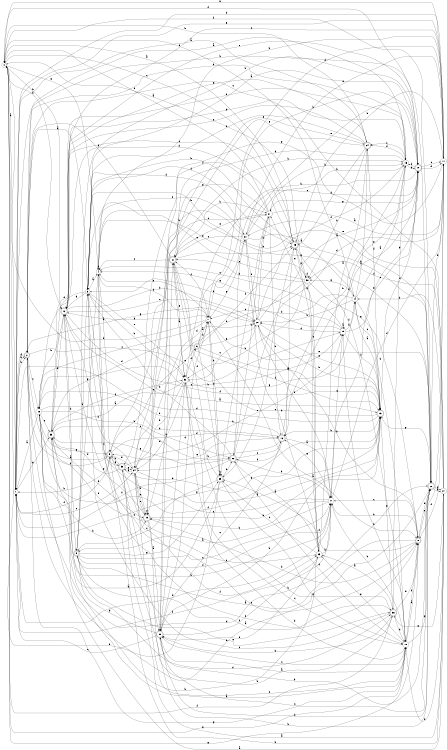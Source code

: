 digraph n32_6 {
__start0 [label="" shape="none"];

rankdir=LR;
size="8,5";

s0 [style="filled", color="black", fillcolor="white" shape="circle", label="0"];
s1 [style="filled", color="black", fillcolor="white" shape="circle", label="1"];
s2 [style="rounded,filled", color="black", fillcolor="white" shape="doublecircle", label="2"];
s3 [style="filled", color="black", fillcolor="white" shape="circle", label="3"];
s4 [style="filled", color="black", fillcolor="white" shape="circle", label="4"];
s5 [style="rounded,filled", color="black", fillcolor="white" shape="doublecircle", label="5"];
s6 [style="rounded,filled", color="black", fillcolor="white" shape="doublecircle", label="6"];
s7 [style="filled", color="black", fillcolor="white" shape="circle", label="7"];
s8 [style="rounded,filled", color="black", fillcolor="white" shape="doublecircle", label="8"];
s9 [style="rounded,filled", color="black", fillcolor="white" shape="doublecircle", label="9"];
s10 [style="rounded,filled", color="black", fillcolor="white" shape="doublecircle", label="10"];
s11 [style="filled", color="black", fillcolor="white" shape="circle", label="11"];
s12 [style="rounded,filled", color="black", fillcolor="white" shape="doublecircle", label="12"];
s13 [style="rounded,filled", color="black", fillcolor="white" shape="doublecircle", label="13"];
s14 [style="filled", color="black", fillcolor="white" shape="circle", label="14"];
s15 [style="filled", color="black", fillcolor="white" shape="circle", label="15"];
s16 [style="rounded,filled", color="black", fillcolor="white" shape="doublecircle", label="16"];
s17 [style="filled", color="black", fillcolor="white" shape="circle", label="17"];
s18 [style="filled", color="black", fillcolor="white" shape="circle", label="18"];
s19 [style="filled", color="black", fillcolor="white" shape="circle", label="19"];
s20 [style="filled", color="black", fillcolor="white" shape="circle", label="20"];
s21 [style="filled", color="black", fillcolor="white" shape="circle", label="21"];
s22 [style="rounded,filled", color="black", fillcolor="white" shape="doublecircle", label="22"];
s23 [style="filled", color="black", fillcolor="white" shape="circle", label="23"];
s24 [style="rounded,filled", color="black", fillcolor="white" shape="doublecircle", label="24"];
s25 [style="rounded,filled", color="black", fillcolor="white" shape="doublecircle", label="25"];
s26 [style="rounded,filled", color="black", fillcolor="white" shape="doublecircle", label="26"];
s27 [style="filled", color="black", fillcolor="white" shape="circle", label="27"];
s28 [style="filled", color="black", fillcolor="white" shape="circle", label="28"];
s29 [style="rounded,filled", color="black", fillcolor="white" shape="doublecircle", label="29"];
s30 [style="rounded,filled", color="black", fillcolor="white" shape="doublecircle", label="30"];
s31 [style="rounded,filled", color="black", fillcolor="white" shape="doublecircle", label="31"];
s32 [style="filled", color="black", fillcolor="white" shape="circle", label="32"];
s33 [style="rounded,filled", color="black", fillcolor="white" shape="doublecircle", label="33"];
s34 [style="filled", color="black", fillcolor="white" shape="circle", label="34"];
s35 [style="rounded,filled", color="black", fillcolor="white" shape="doublecircle", label="35"];
s36 [style="rounded,filled", color="black", fillcolor="white" shape="doublecircle", label="36"];
s37 [style="filled", color="black", fillcolor="white" shape="circle", label="37"];
s38 [style="filled", color="black", fillcolor="white" shape="circle", label="38"];
s39 [style="rounded,filled", color="black", fillcolor="white" shape="doublecircle", label="39"];
s0 -> s1 [label="a"];
s0 -> s12 [label="b"];
s0 -> s25 [label="c"];
s0 -> s10 [label="d"];
s0 -> s4 [label="e"];
s0 -> s36 [label="f"];
s0 -> s18 [label="g"];
s0 -> s12 [label="h"];
s1 -> s2 [label="a"];
s1 -> s26 [label="b"];
s1 -> s34 [label="c"];
s1 -> s17 [label="d"];
s1 -> s11 [label="e"];
s1 -> s5 [label="f"];
s1 -> s33 [label="g"];
s1 -> s2 [label="h"];
s2 -> s3 [label="a"];
s2 -> s15 [label="b"];
s2 -> s28 [label="c"];
s2 -> s26 [label="d"];
s2 -> s19 [label="e"];
s2 -> s1 [label="f"];
s2 -> s18 [label="g"];
s2 -> s26 [label="h"];
s3 -> s4 [label="a"];
s3 -> s32 [label="b"];
s3 -> s8 [label="c"];
s3 -> s28 [label="d"];
s3 -> s32 [label="e"];
s3 -> s25 [label="f"];
s3 -> s12 [label="g"];
s3 -> s25 [label="h"];
s4 -> s5 [label="a"];
s4 -> s26 [label="b"];
s4 -> s4 [label="c"];
s4 -> s7 [label="d"];
s4 -> s38 [label="e"];
s4 -> s37 [label="f"];
s4 -> s9 [label="g"];
s4 -> s11 [label="h"];
s5 -> s2 [label="a"];
s5 -> s1 [label="b"];
s5 -> s6 [label="c"];
s5 -> s16 [label="d"];
s5 -> s34 [label="e"];
s5 -> s2 [label="f"];
s5 -> s35 [label="g"];
s5 -> s30 [label="h"];
s6 -> s7 [label="a"];
s6 -> s7 [label="b"];
s6 -> s10 [label="c"];
s6 -> s33 [label="d"];
s6 -> s20 [label="e"];
s6 -> s25 [label="f"];
s6 -> s13 [label="g"];
s6 -> s39 [label="h"];
s7 -> s8 [label="a"];
s7 -> s0 [label="b"];
s7 -> s28 [label="c"];
s7 -> s30 [label="d"];
s7 -> s4 [label="e"];
s7 -> s31 [label="f"];
s7 -> s12 [label="g"];
s7 -> s39 [label="h"];
s8 -> s9 [label="a"];
s8 -> s17 [label="b"];
s8 -> s17 [label="c"];
s8 -> s29 [label="d"];
s8 -> s26 [label="e"];
s8 -> s39 [label="f"];
s8 -> s0 [label="g"];
s8 -> s26 [label="h"];
s9 -> s8 [label="a"];
s9 -> s10 [label="b"];
s9 -> s17 [label="c"];
s9 -> s36 [label="d"];
s9 -> s36 [label="e"];
s9 -> s17 [label="f"];
s9 -> s39 [label="g"];
s9 -> s3 [label="h"];
s10 -> s3 [label="a"];
s10 -> s7 [label="b"];
s10 -> s11 [label="c"];
s10 -> s11 [label="d"];
s10 -> s17 [label="e"];
s10 -> s15 [label="f"];
s10 -> s21 [label="g"];
s10 -> s32 [label="h"];
s11 -> s0 [label="a"];
s11 -> s1 [label="b"];
s11 -> s12 [label="c"];
s11 -> s7 [label="d"];
s11 -> s37 [label="e"];
s11 -> s8 [label="f"];
s11 -> s35 [label="g"];
s11 -> s25 [label="h"];
s12 -> s13 [label="a"];
s12 -> s9 [label="b"];
s12 -> s20 [label="c"];
s12 -> s20 [label="d"];
s12 -> s10 [label="e"];
s12 -> s13 [label="f"];
s12 -> s24 [label="g"];
s12 -> s28 [label="h"];
s13 -> s14 [label="a"];
s13 -> s16 [label="b"];
s13 -> s31 [label="c"];
s13 -> s1 [label="d"];
s13 -> s36 [label="e"];
s13 -> s10 [label="f"];
s13 -> s1 [label="g"];
s13 -> s20 [label="h"];
s14 -> s15 [label="a"];
s14 -> s20 [label="b"];
s14 -> s13 [label="c"];
s14 -> s7 [label="d"];
s14 -> s0 [label="e"];
s14 -> s24 [label="f"];
s14 -> s38 [label="g"];
s14 -> s18 [label="h"];
s15 -> s2 [label="a"];
s15 -> s16 [label="b"];
s15 -> s24 [label="c"];
s15 -> s29 [label="d"];
s15 -> s19 [label="e"];
s15 -> s24 [label="f"];
s15 -> s10 [label="g"];
s15 -> s21 [label="h"];
s16 -> s17 [label="a"];
s16 -> s28 [label="b"];
s16 -> s30 [label="c"];
s16 -> s10 [label="d"];
s16 -> s5 [label="e"];
s16 -> s22 [label="f"];
s16 -> s25 [label="g"];
s16 -> s34 [label="h"];
s17 -> s9 [label="a"];
s17 -> s18 [label="b"];
s17 -> s4 [label="c"];
s17 -> s11 [label="d"];
s17 -> s19 [label="e"];
s17 -> s1 [label="f"];
s17 -> s16 [label="g"];
s17 -> s29 [label="h"];
s18 -> s8 [label="a"];
s18 -> s19 [label="b"];
s18 -> s30 [label="c"];
s18 -> s22 [label="d"];
s18 -> s23 [label="e"];
s18 -> s8 [label="f"];
s18 -> s11 [label="g"];
s18 -> s32 [label="h"];
s19 -> s19 [label="a"];
s19 -> s3 [label="b"];
s19 -> s4 [label="c"];
s19 -> s20 [label="d"];
s19 -> s10 [label="e"];
s19 -> s13 [label="f"];
s19 -> s4 [label="g"];
s19 -> s14 [label="h"];
s20 -> s10 [label="a"];
s20 -> s21 [label="b"];
s20 -> s32 [label="c"];
s20 -> s15 [label="d"];
s20 -> s13 [label="e"];
s20 -> s17 [label="f"];
s20 -> s2 [label="g"];
s20 -> s8 [label="h"];
s21 -> s11 [label="a"];
s21 -> s22 [label="b"];
s21 -> s39 [label="c"];
s21 -> s0 [label="d"];
s21 -> s31 [label="e"];
s21 -> s34 [label="f"];
s21 -> s34 [label="g"];
s21 -> s16 [label="h"];
s22 -> s23 [label="a"];
s22 -> s17 [label="b"];
s22 -> s16 [label="c"];
s22 -> s11 [label="d"];
s22 -> s37 [label="e"];
s22 -> s1 [label="f"];
s22 -> s33 [label="g"];
s22 -> s3 [label="h"];
s23 -> s24 [label="a"];
s23 -> s33 [label="b"];
s23 -> s39 [label="c"];
s23 -> s37 [label="d"];
s23 -> s21 [label="e"];
s23 -> s30 [label="f"];
s23 -> s25 [label="g"];
s23 -> s17 [label="h"];
s24 -> s1 [label="a"];
s24 -> s0 [label="b"];
s24 -> s12 [label="c"];
s24 -> s25 [label="d"];
s24 -> s3 [label="e"];
s24 -> s13 [label="f"];
s24 -> s31 [label="g"];
s24 -> s38 [label="h"];
s25 -> s0 [label="a"];
s25 -> s26 [label="b"];
s25 -> s12 [label="c"];
s25 -> s12 [label="d"];
s25 -> s39 [label="e"];
s25 -> s18 [label="f"];
s25 -> s38 [label="g"];
s25 -> s3 [label="h"];
s26 -> s27 [label="a"];
s26 -> s30 [label="b"];
s26 -> s30 [label="c"];
s26 -> s27 [label="d"];
s26 -> s7 [label="e"];
s26 -> s0 [label="f"];
s26 -> s13 [label="g"];
s26 -> s11 [label="h"];
s27 -> s28 [label="a"];
s27 -> s14 [label="b"];
s27 -> s2 [label="c"];
s27 -> s18 [label="d"];
s27 -> s37 [label="e"];
s27 -> s38 [label="f"];
s27 -> s36 [label="g"];
s27 -> s5 [label="h"];
s28 -> s1 [label="a"];
s28 -> s29 [label="b"];
s28 -> s19 [label="c"];
s28 -> s16 [label="d"];
s28 -> s33 [label="e"];
s28 -> s13 [label="f"];
s28 -> s5 [label="g"];
s28 -> s22 [label="h"];
s29 -> s30 [label="a"];
s29 -> s26 [label="b"];
s29 -> s21 [label="c"];
s29 -> s29 [label="d"];
s29 -> s34 [label="e"];
s29 -> s33 [label="f"];
s29 -> s12 [label="g"];
s29 -> s13 [label="h"];
s30 -> s18 [label="a"];
s30 -> s31 [label="b"];
s30 -> s1 [label="c"];
s30 -> s26 [label="d"];
s30 -> s24 [label="e"];
s30 -> s23 [label="f"];
s30 -> s12 [label="g"];
s30 -> s13 [label="h"];
s31 -> s32 [label="a"];
s31 -> s15 [label="b"];
s31 -> s4 [label="c"];
s31 -> s2 [label="d"];
s31 -> s32 [label="e"];
s31 -> s13 [label="f"];
s31 -> s26 [label="g"];
s31 -> s21 [label="h"];
s32 -> s33 [label="a"];
s32 -> s34 [label="b"];
s32 -> s18 [label="c"];
s32 -> s30 [label="d"];
s32 -> s34 [label="e"];
s32 -> s6 [label="f"];
s32 -> s14 [label="g"];
s32 -> s36 [label="h"];
s33 -> s18 [label="a"];
s33 -> s12 [label="b"];
s33 -> s22 [label="c"];
s33 -> s29 [label="d"];
s33 -> s15 [label="e"];
s33 -> s32 [label="f"];
s33 -> s15 [label="g"];
s33 -> s17 [label="h"];
s34 -> s13 [label="a"];
s34 -> s12 [label="b"];
s34 -> s23 [label="c"];
s34 -> s20 [label="d"];
s34 -> s29 [label="e"];
s34 -> s18 [label="f"];
s34 -> s35 [label="g"];
s34 -> s29 [label="h"];
s35 -> s27 [label="a"];
s35 -> s5 [label="b"];
s35 -> s3 [label="c"];
s35 -> s33 [label="d"];
s35 -> s13 [label="e"];
s35 -> s23 [label="f"];
s35 -> s34 [label="g"];
s35 -> s19 [label="h"];
s36 -> s23 [label="a"];
s36 -> s35 [label="b"];
s36 -> s3 [label="c"];
s36 -> s18 [label="d"];
s36 -> s8 [label="e"];
s36 -> s4 [label="f"];
s36 -> s15 [label="g"];
s36 -> s30 [label="h"];
s37 -> s14 [label="a"];
s37 -> s15 [label="b"];
s37 -> s31 [label="c"];
s37 -> s3 [label="d"];
s37 -> s10 [label="e"];
s37 -> s20 [label="f"];
s37 -> s7 [label="g"];
s37 -> s5 [label="h"];
s38 -> s0 [label="a"];
s38 -> s29 [label="b"];
s38 -> s23 [label="c"];
s38 -> s31 [label="d"];
s38 -> s3 [label="e"];
s38 -> s38 [label="f"];
s38 -> s8 [label="g"];
s38 -> s32 [label="h"];
s39 -> s28 [label="a"];
s39 -> s39 [label="b"];
s39 -> s9 [label="c"];
s39 -> s7 [label="d"];
s39 -> s0 [label="e"];
s39 -> s31 [label="f"];
s39 -> s18 [label="g"];
s39 -> s22 [label="h"];

}